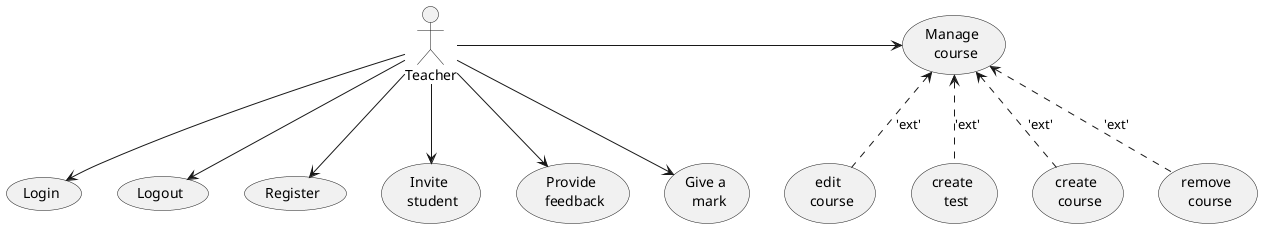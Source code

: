 @startuml
actor :Teacher: as A

A --> (Login)
A --> (Logout)
A --> (Register)
A -> (Manage \n course)
A --> (Invite \n student)
A --> (Provide \n feedback)
A --> (Give a \n mark)
(create \n course) .up.> (Manage \n course) : 'ext'
(remove \n course) .up.> (Manage \n course) : 'ext'
(edit \n course) .up.> (Manage \n course) : 'ext'
(create \n test) .up.> (Manage \n course) : 'ext'
@enduml
